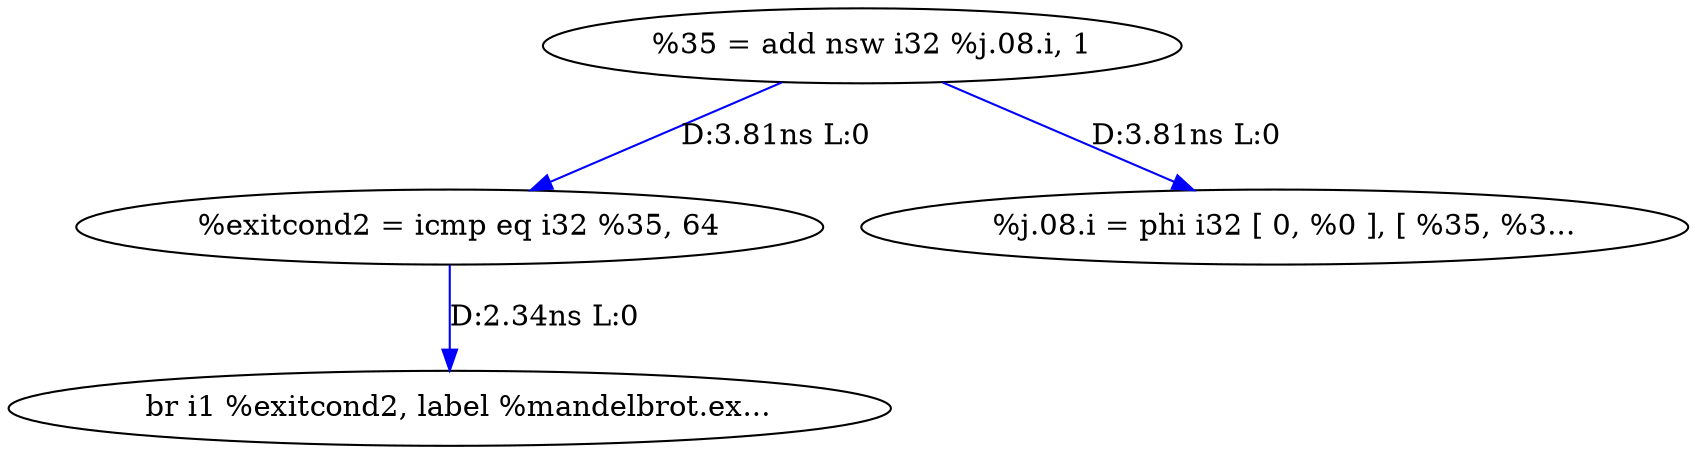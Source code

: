 digraph {
Node0xac4c580[label="  %exitcond2 = icmp eq i32 %35, 64"];
Node0xac4c4e0[label="  %35 = add nsw i32 %j.08.i, 1"];
Node0xac4c4e0 -> Node0xac4c580[label="D:3.81ns L:0",color=blue];
Node0xac3ad40[label="  %j.08.i = phi i32 [ 0, %0 ], [ %35, %3..."];
Node0xac4c4e0 -> Node0xac3ad40[label="D:3.81ns L:0",color=blue];
Node0xac4c620[label="  br i1 %exitcond2, label %mandelbrot.ex..."];
Node0xac4c580 -> Node0xac4c620[label="D:2.34ns L:0",color=blue];
}
